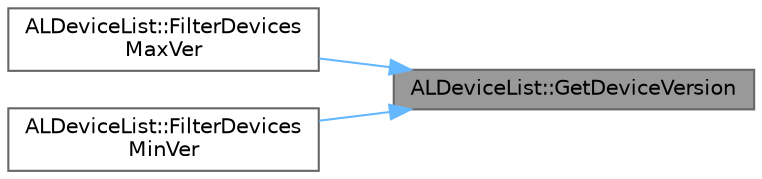 digraph "ALDeviceList::GetDeviceVersion"
{
 // LATEX_PDF_SIZE
  bgcolor="transparent";
  edge [fontname=Helvetica,fontsize=10,labelfontname=Helvetica,labelfontsize=10];
  node [fontname=Helvetica,fontsize=10,shape=box,height=0.2,width=0.4];
  rankdir="RL";
  Node1 [id="Node000001",label="ALDeviceList::GetDeviceVersion",height=0.2,width=0.4,color="gray40", fillcolor="grey60", style="filled", fontcolor="black",tooltip=" "];
  Node1 -> Node2 [id="edge1_Node000001_Node000002",dir="back",color="steelblue1",style="solid",tooltip=" "];
  Node2 [id="Node000002",label="ALDeviceList::FilterDevices\lMaxVer",height=0.2,width=0.4,color="grey40", fillcolor="white", style="filled",URL="$class_a_l_device_list.html#aa47240dec09e238300d87c47c766d507",tooltip=" "];
  Node1 -> Node3 [id="edge2_Node000001_Node000003",dir="back",color="steelblue1",style="solid",tooltip=" "];
  Node3 [id="Node000003",label="ALDeviceList::FilterDevices\lMinVer",height=0.2,width=0.4,color="grey40", fillcolor="white", style="filled",URL="$class_a_l_device_list.html#ac66dcbedf3a44aa9ec10f680628a553b",tooltip=" "];
}
